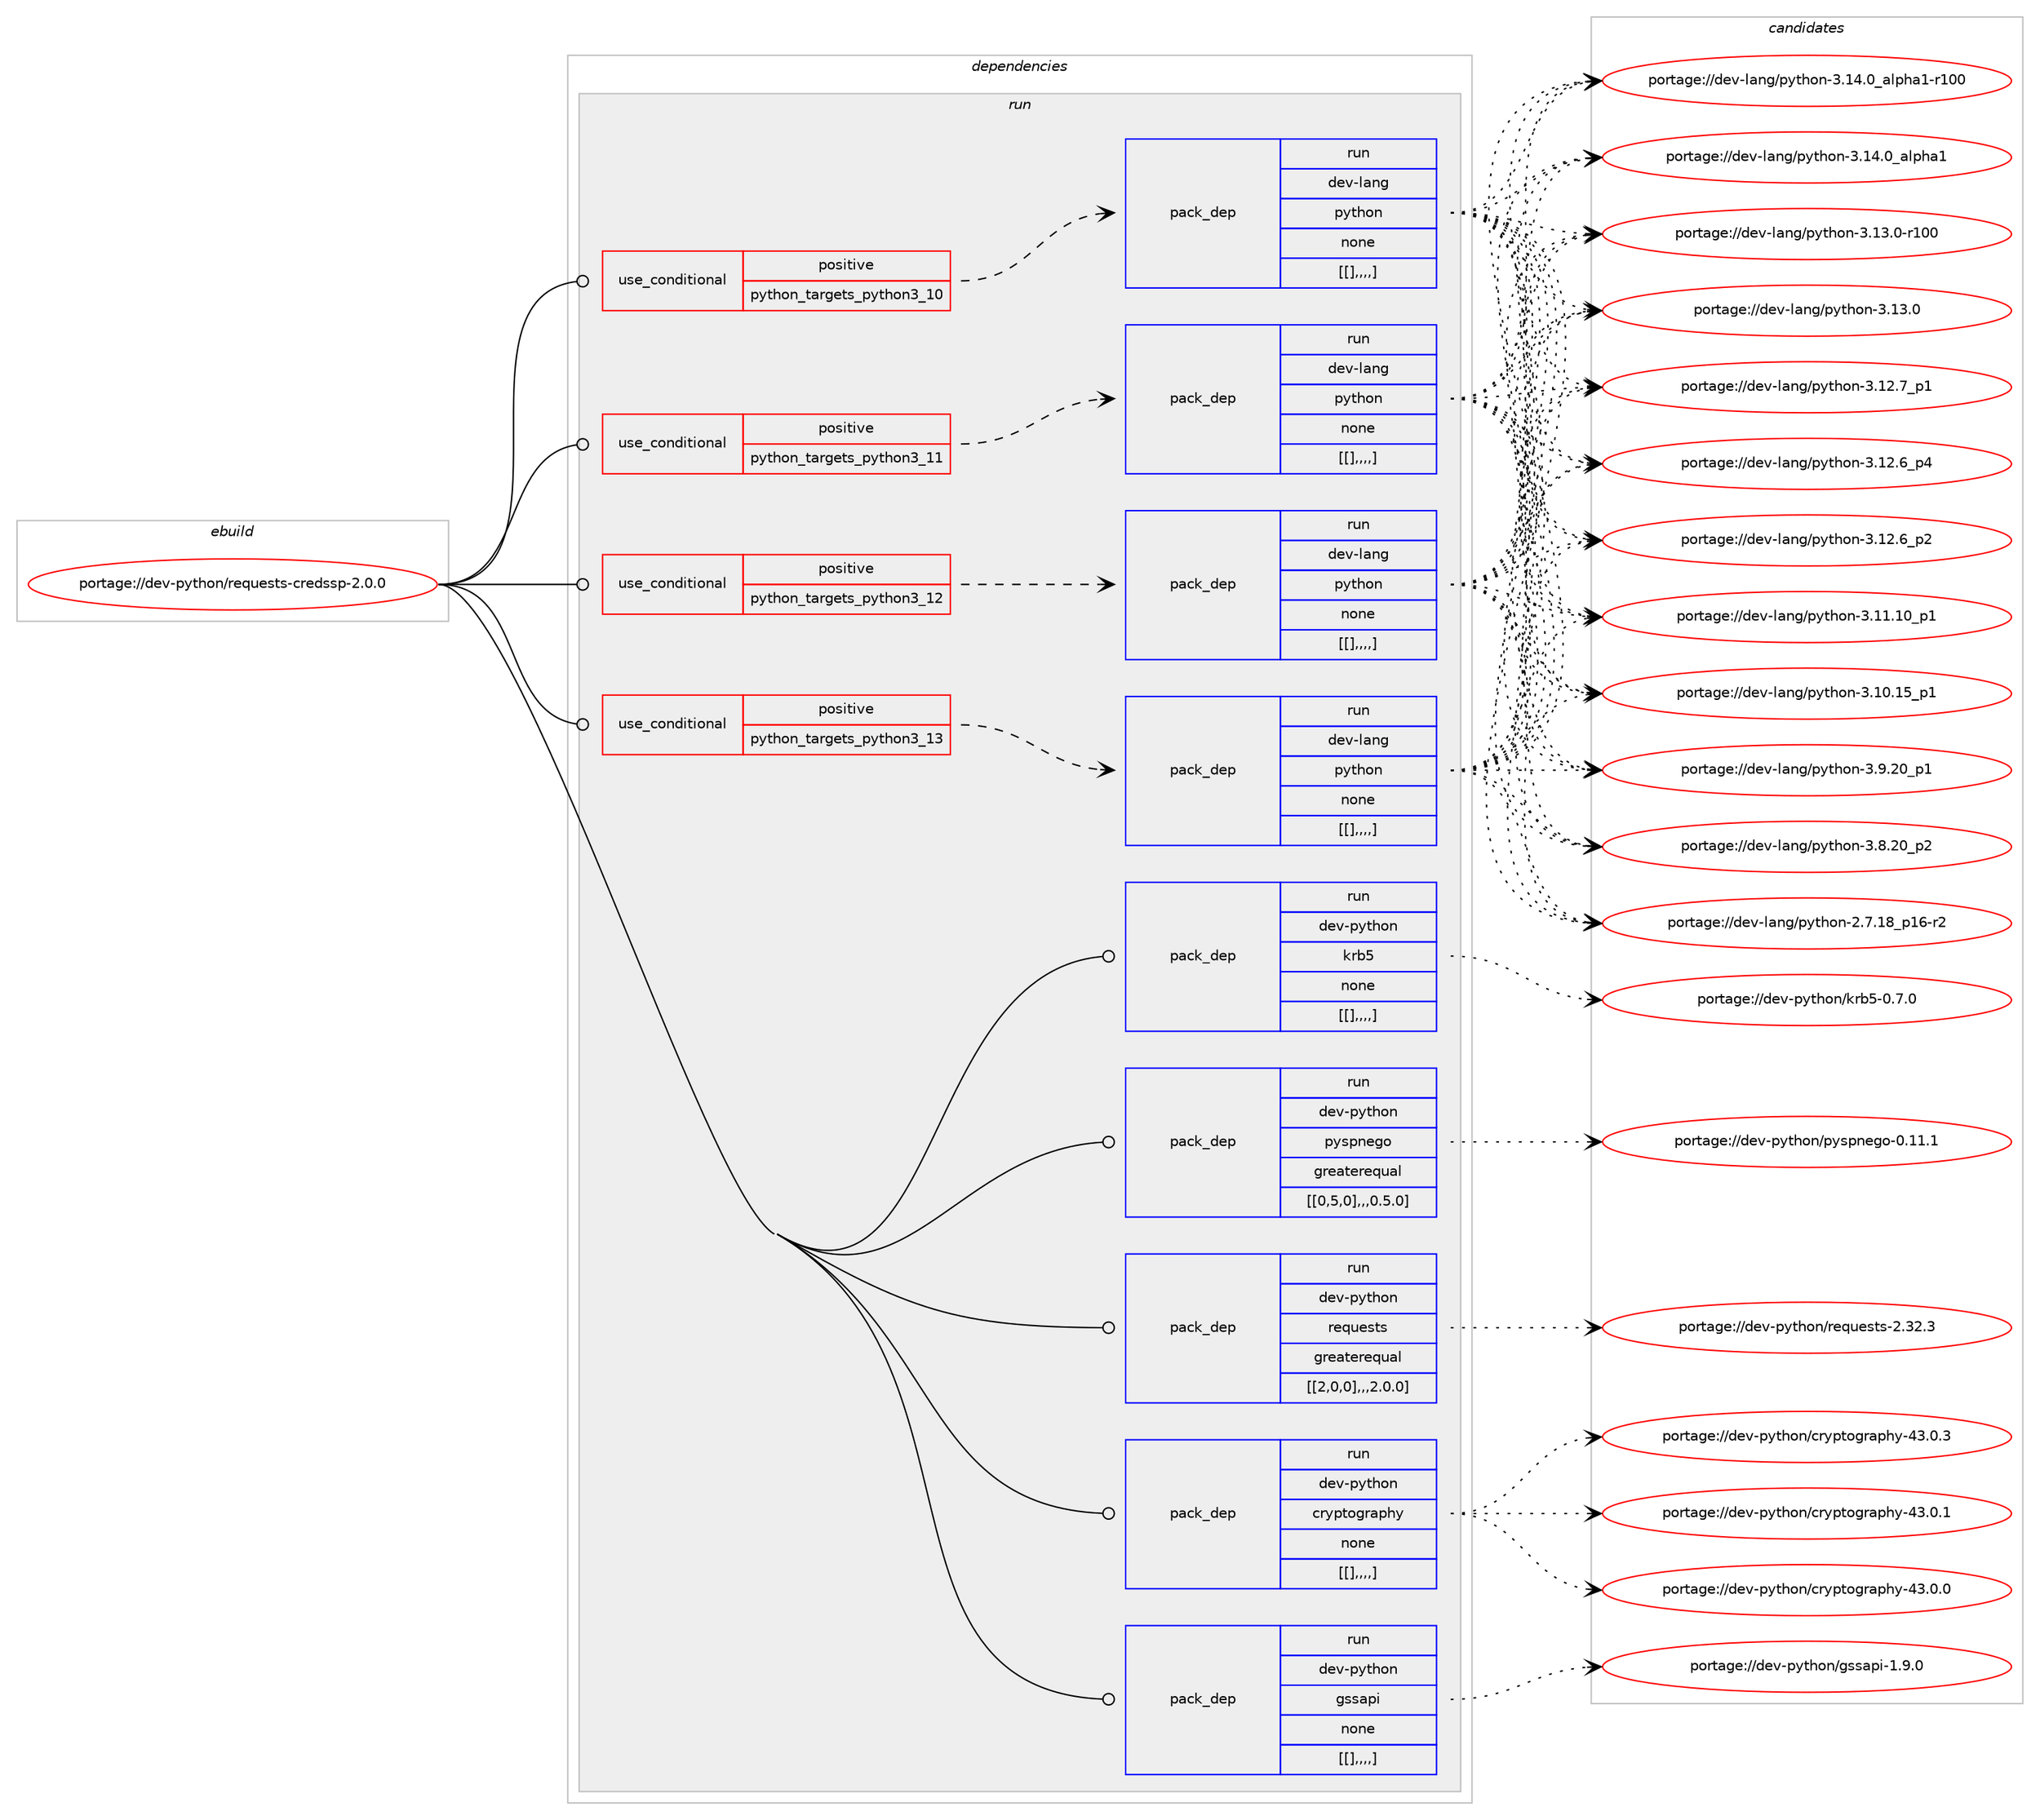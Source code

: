 digraph prolog {

# *************
# Graph options
# *************

newrank=true;
concentrate=true;
compound=true;
graph [rankdir=LR,fontname=Helvetica,fontsize=10,ranksep=1.5];#, ranksep=2.5, nodesep=0.2];
edge  [arrowhead=vee];
node  [fontname=Helvetica,fontsize=10];

# **********
# The ebuild
# **********

subgraph cluster_leftcol {
color=gray;
label=<<i>ebuild</i>>;
id [label="portage://dev-python/requests-credssp-2.0.0", color=red, width=4, href="../dev-python/requests-credssp-2.0.0.svg"];
}

# ****************
# The dependencies
# ****************

subgraph cluster_midcol {
color=gray;
label=<<i>dependencies</i>>;
subgraph cluster_compile {
fillcolor="#eeeeee";
style=filled;
label=<<i>compile</i>>;
}
subgraph cluster_compileandrun {
fillcolor="#eeeeee";
style=filled;
label=<<i>compile and run</i>>;
}
subgraph cluster_run {
fillcolor="#eeeeee";
style=filled;
label=<<i>run</i>>;
subgraph cond41732 {
dependency168654 [label=<<TABLE BORDER="0" CELLBORDER="1" CELLSPACING="0" CELLPADDING="4"><TR><TD ROWSPAN="3" CELLPADDING="10">use_conditional</TD></TR><TR><TD>positive</TD></TR><TR><TD>python_targets_python3_10</TD></TR></TABLE>>, shape=none, color=red];
subgraph pack125584 {
dependency168671 [label=<<TABLE BORDER="0" CELLBORDER="1" CELLSPACING="0" CELLPADDING="4" WIDTH="220"><TR><TD ROWSPAN="6" CELLPADDING="30">pack_dep</TD></TR><TR><TD WIDTH="110">run</TD></TR><TR><TD>dev-lang</TD></TR><TR><TD>python</TD></TR><TR><TD>none</TD></TR><TR><TD>[[],,,,]</TD></TR></TABLE>>, shape=none, color=blue];
}
dependency168654:e -> dependency168671:w [weight=20,style="dashed",arrowhead="vee"];
}
id:e -> dependency168654:w [weight=20,style="solid",arrowhead="odot"];
subgraph cond41755 {
dependency168730 [label=<<TABLE BORDER="0" CELLBORDER="1" CELLSPACING="0" CELLPADDING="4"><TR><TD ROWSPAN="3" CELLPADDING="10">use_conditional</TD></TR><TR><TD>positive</TD></TR><TR><TD>python_targets_python3_11</TD></TR></TABLE>>, shape=none, color=red];
subgraph pack125635 {
dependency168751 [label=<<TABLE BORDER="0" CELLBORDER="1" CELLSPACING="0" CELLPADDING="4" WIDTH="220"><TR><TD ROWSPAN="6" CELLPADDING="30">pack_dep</TD></TR><TR><TD WIDTH="110">run</TD></TR><TR><TD>dev-lang</TD></TR><TR><TD>python</TD></TR><TR><TD>none</TD></TR><TR><TD>[[],,,,]</TD></TR></TABLE>>, shape=none, color=blue];
}
dependency168730:e -> dependency168751:w [weight=20,style="dashed",arrowhead="vee"];
}
id:e -> dependency168730:w [weight=20,style="solid",arrowhead="odot"];
subgraph cond41785 {
dependency168790 [label=<<TABLE BORDER="0" CELLBORDER="1" CELLSPACING="0" CELLPADDING="4"><TR><TD ROWSPAN="3" CELLPADDING="10">use_conditional</TD></TR><TR><TD>positive</TD></TR><TR><TD>python_targets_python3_12</TD></TR></TABLE>>, shape=none, color=red];
subgraph pack125673 {
dependency168792 [label=<<TABLE BORDER="0" CELLBORDER="1" CELLSPACING="0" CELLPADDING="4" WIDTH="220"><TR><TD ROWSPAN="6" CELLPADDING="30">pack_dep</TD></TR><TR><TD WIDTH="110">run</TD></TR><TR><TD>dev-lang</TD></TR><TR><TD>python</TD></TR><TR><TD>none</TD></TR><TR><TD>[[],,,,]</TD></TR></TABLE>>, shape=none, color=blue];
}
dependency168790:e -> dependency168792:w [weight=20,style="dashed",arrowhead="vee"];
}
id:e -> dependency168790:w [weight=20,style="solid",arrowhead="odot"];
subgraph cond41789 {
dependency168797 [label=<<TABLE BORDER="0" CELLBORDER="1" CELLSPACING="0" CELLPADDING="4"><TR><TD ROWSPAN="3" CELLPADDING="10">use_conditional</TD></TR><TR><TD>positive</TD></TR><TR><TD>python_targets_python3_13</TD></TR></TABLE>>, shape=none, color=red];
subgraph pack125677 {
dependency168816 [label=<<TABLE BORDER="0" CELLBORDER="1" CELLSPACING="0" CELLPADDING="4" WIDTH="220"><TR><TD ROWSPAN="6" CELLPADDING="30">pack_dep</TD></TR><TR><TD WIDTH="110">run</TD></TR><TR><TD>dev-lang</TD></TR><TR><TD>python</TD></TR><TR><TD>none</TD></TR><TR><TD>[[],,,,]</TD></TR></TABLE>>, shape=none, color=blue];
}
dependency168797:e -> dependency168816:w [weight=20,style="dashed",arrowhead="vee"];
}
id:e -> dependency168797:w [weight=20,style="solid",arrowhead="odot"];
subgraph pack125699 {
dependency168859 [label=<<TABLE BORDER="0" CELLBORDER="1" CELLSPACING="0" CELLPADDING="4" WIDTH="220"><TR><TD ROWSPAN="6" CELLPADDING="30">pack_dep</TD></TR><TR><TD WIDTH="110">run</TD></TR><TR><TD>dev-python</TD></TR><TR><TD>cryptography</TD></TR><TR><TD>none</TD></TR><TR><TD>[[],,,,]</TD></TR></TABLE>>, shape=none, color=blue];
}
id:e -> dependency168859:w [weight=20,style="solid",arrowhead="odot"];
subgraph pack125765 {
dependency168947 [label=<<TABLE BORDER="0" CELLBORDER="1" CELLSPACING="0" CELLPADDING="4" WIDTH="220"><TR><TD ROWSPAN="6" CELLPADDING="30">pack_dep</TD></TR><TR><TD WIDTH="110">run</TD></TR><TR><TD>dev-python</TD></TR><TR><TD>gssapi</TD></TR><TR><TD>none</TD></TR><TR><TD>[[],,,,]</TD></TR></TABLE>>, shape=none, color=blue];
}
id:e -> dependency168947:w [weight=20,style="solid",arrowhead="odot"];
subgraph pack125785 {
dependency168983 [label=<<TABLE BORDER="0" CELLBORDER="1" CELLSPACING="0" CELLPADDING="4" WIDTH="220"><TR><TD ROWSPAN="6" CELLPADDING="30">pack_dep</TD></TR><TR><TD WIDTH="110">run</TD></TR><TR><TD>dev-python</TD></TR><TR><TD>krb5</TD></TR><TR><TD>none</TD></TR><TR><TD>[[],,,,]</TD></TR></TABLE>>, shape=none, color=blue];
}
id:e -> dependency168983:w [weight=20,style="solid",arrowhead="odot"];
subgraph pack125797 {
dependency168997 [label=<<TABLE BORDER="0" CELLBORDER="1" CELLSPACING="0" CELLPADDING="4" WIDTH="220"><TR><TD ROWSPAN="6" CELLPADDING="30">pack_dep</TD></TR><TR><TD WIDTH="110">run</TD></TR><TR><TD>dev-python</TD></TR><TR><TD>pyspnego</TD></TR><TR><TD>greaterequal</TD></TR><TR><TD>[[0,5,0],,,0.5.0]</TD></TR></TABLE>>, shape=none, color=blue];
}
id:e -> dependency168997:w [weight=20,style="solid",arrowhead="odot"];
subgraph pack125806 {
dependency169014 [label=<<TABLE BORDER="0" CELLBORDER="1" CELLSPACING="0" CELLPADDING="4" WIDTH="220"><TR><TD ROWSPAN="6" CELLPADDING="30">pack_dep</TD></TR><TR><TD WIDTH="110">run</TD></TR><TR><TD>dev-python</TD></TR><TR><TD>requests</TD></TR><TR><TD>greaterequal</TD></TR><TR><TD>[[2,0,0],,,2.0.0]</TD></TR></TABLE>>, shape=none, color=blue];
}
id:e -> dependency169014:w [weight=20,style="solid",arrowhead="odot"];
}
}

# **************
# The candidates
# **************

subgraph cluster_choices {
rank=same;
color=gray;
label=<<i>candidates</i>>;

subgraph choice125305 {
color=black;
nodesep=1;
choice100101118451089711010347112121116104111110455146495246489597108112104974945114494848 [label="portage://dev-lang/python-3.14.0_alpha1-r100", color=red, width=4,href="../dev-lang/python-3.14.0_alpha1-r100.svg"];
choice1001011184510897110103471121211161041111104551464952464895971081121049749 [label="portage://dev-lang/python-3.14.0_alpha1", color=red, width=4,href="../dev-lang/python-3.14.0_alpha1.svg"];
choice1001011184510897110103471121211161041111104551464951464845114494848 [label="portage://dev-lang/python-3.13.0-r100", color=red, width=4,href="../dev-lang/python-3.13.0-r100.svg"];
choice10010111845108971101034711212111610411111045514649514648 [label="portage://dev-lang/python-3.13.0", color=red, width=4,href="../dev-lang/python-3.13.0.svg"];
choice100101118451089711010347112121116104111110455146495046559511249 [label="portage://dev-lang/python-3.12.7_p1", color=red, width=4,href="../dev-lang/python-3.12.7_p1.svg"];
choice100101118451089711010347112121116104111110455146495046549511252 [label="portage://dev-lang/python-3.12.6_p4", color=red, width=4,href="../dev-lang/python-3.12.6_p4.svg"];
choice100101118451089711010347112121116104111110455146495046549511250 [label="portage://dev-lang/python-3.12.6_p2", color=red, width=4,href="../dev-lang/python-3.12.6_p2.svg"];
choice10010111845108971101034711212111610411111045514649494649489511249 [label="portage://dev-lang/python-3.11.10_p1", color=red, width=4,href="../dev-lang/python-3.11.10_p1.svg"];
choice10010111845108971101034711212111610411111045514649484649539511249 [label="portage://dev-lang/python-3.10.15_p1", color=red, width=4,href="../dev-lang/python-3.10.15_p1.svg"];
choice100101118451089711010347112121116104111110455146574650489511249 [label="portage://dev-lang/python-3.9.20_p1", color=red, width=4,href="../dev-lang/python-3.9.20_p1.svg"];
choice100101118451089711010347112121116104111110455146564650489511250 [label="portage://dev-lang/python-3.8.20_p2", color=red, width=4,href="../dev-lang/python-3.8.20_p2.svg"];
choice100101118451089711010347112121116104111110455046554649569511249544511450 [label="portage://dev-lang/python-2.7.18_p16-r2", color=red, width=4,href="../dev-lang/python-2.7.18_p16-r2.svg"];
dependency168671:e -> choice100101118451089711010347112121116104111110455146495246489597108112104974945114494848:w [style=dotted,weight="100"];
dependency168671:e -> choice1001011184510897110103471121211161041111104551464952464895971081121049749:w [style=dotted,weight="100"];
dependency168671:e -> choice1001011184510897110103471121211161041111104551464951464845114494848:w [style=dotted,weight="100"];
dependency168671:e -> choice10010111845108971101034711212111610411111045514649514648:w [style=dotted,weight="100"];
dependency168671:e -> choice100101118451089711010347112121116104111110455146495046559511249:w [style=dotted,weight="100"];
dependency168671:e -> choice100101118451089711010347112121116104111110455146495046549511252:w [style=dotted,weight="100"];
dependency168671:e -> choice100101118451089711010347112121116104111110455146495046549511250:w [style=dotted,weight="100"];
dependency168671:e -> choice10010111845108971101034711212111610411111045514649494649489511249:w [style=dotted,weight="100"];
dependency168671:e -> choice10010111845108971101034711212111610411111045514649484649539511249:w [style=dotted,weight="100"];
dependency168671:e -> choice100101118451089711010347112121116104111110455146574650489511249:w [style=dotted,weight="100"];
dependency168671:e -> choice100101118451089711010347112121116104111110455146564650489511250:w [style=dotted,weight="100"];
dependency168671:e -> choice100101118451089711010347112121116104111110455046554649569511249544511450:w [style=dotted,weight="100"];
}
subgraph choice125315 {
color=black;
nodesep=1;
choice100101118451089711010347112121116104111110455146495246489597108112104974945114494848 [label="portage://dev-lang/python-3.14.0_alpha1-r100", color=red, width=4,href="../dev-lang/python-3.14.0_alpha1-r100.svg"];
choice1001011184510897110103471121211161041111104551464952464895971081121049749 [label="portage://dev-lang/python-3.14.0_alpha1", color=red, width=4,href="../dev-lang/python-3.14.0_alpha1.svg"];
choice1001011184510897110103471121211161041111104551464951464845114494848 [label="portage://dev-lang/python-3.13.0-r100", color=red, width=4,href="../dev-lang/python-3.13.0-r100.svg"];
choice10010111845108971101034711212111610411111045514649514648 [label="portage://dev-lang/python-3.13.0", color=red, width=4,href="../dev-lang/python-3.13.0.svg"];
choice100101118451089711010347112121116104111110455146495046559511249 [label="portage://dev-lang/python-3.12.7_p1", color=red, width=4,href="../dev-lang/python-3.12.7_p1.svg"];
choice100101118451089711010347112121116104111110455146495046549511252 [label="portage://dev-lang/python-3.12.6_p4", color=red, width=4,href="../dev-lang/python-3.12.6_p4.svg"];
choice100101118451089711010347112121116104111110455146495046549511250 [label="portage://dev-lang/python-3.12.6_p2", color=red, width=4,href="../dev-lang/python-3.12.6_p2.svg"];
choice10010111845108971101034711212111610411111045514649494649489511249 [label="portage://dev-lang/python-3.11.10_p1", color=red, width=4,href="../dev-lang/python-3.11.10_p1.svg"];
choice10010111845108971101034711212111610411111045514649484649539511249 [label="portage://dev-lang/python-3.10.15_p1", color=red, width=4,href="../dev-lang/python-3.10.15_p1.svg"];
choice100101118451089711010347112121116104111110455146574650489511249 [label="portage://dev-lang/python-3.9.20_p1", color=red, width=4,href="../dev-lang/python-3.9.20_p1.svg"];
choice100101118451089711010347112121116104111110455146564650489511250 [label="portage://dev-lang/python-3.8.20_p2", color=red, width=4,href="../dev-lang/python-3.8.20_p2.svg"];
choice100101118451089711010347112121116104111110455046554649569511249544511450 [label="portage://dev-lang/python-2.7.18_p16-r2", color=red, width=4,href="../dev-lang/python-2.7.18_p16-r2.svg"];
dependency168751:e -> choice100101118451089711010347112121116104111110455146495246489597108112104974945114494848:w [style=dotted,weight="100"];
dependency168751:e -> choice1001011184510897110103471121211161041111104551464952464895971081121049749:w [style=dotted,weight="100"];
dependency168751:e -> choice1001011184510897110103471121211161041111104551464951464845114494848:w [style=dotted,weight="100"];
dependency168751:e -> choice10010111845108971101034711212111610411111045514649514648:w [style=dotted,weight="100"];
dependency168751:e -> choice100101118451089711010347112121116104111110455146495046559511249:w [style=dotted,weight="100"];
dependency168751:e -> choice100101118451089711010347112121116104111110455146495046549511252:w [style=dotted,weight="100"];
dependency168751:e -> choice100101118451089711010347112121116104111110455146495046549511250:w [style=dotted,weight="100"];
dependency168751:e -> choice10010111845108971101034711212111610411111045514649494649489511249:w [style=dotted,weight="100"];
dependency168751:e -> choice10010111845108971101034711212111610411111045514649484649539511249:w [style=dotted,weight="100"];
dependency168751:e -> choice100101118451089711010347112121116104111110455146574650489511249:w [style=dotted,weight="100"];
dependency168751:e -> choice100101118451089711010347112121116104111110455146564650489511250:w [style=dotted,weight="100"];
dependency168751:e -> choice100101118451089711010347112121116104111110455046554649569511249544511450:w [style=dotted,weight="100"];
}
subgraph choice125327 {
color=black;
nodesep=1;
choice100101118451089711010347112121116104111110455146495246489597108112104974945114494848 [label="portage://dev-lang/python-3.14.0_alpha1-r100", color=red, width=4,href="../dev-lang/python-3.14.0_alpha1-r100.svg"];
choice1001011184510897110103471121211161041111104551464952464895971081121049749 [label="portage://dev-lang/python-3.14.0_alpha1", color=red, width=4,href="../dev-lang/python-3.14.0_alpha1.svg"];
choice1001011184510897110103471121211161041111104551464951464845114494848 [label="portage://dev-lang/python-3.13.0-r100", color=red, width=4,href="../dev-lang/python-3.13.0-r100.svg"];
choice10010111845108971101034711212111610411111045514649514648 [label="portage://dev-lang/python-3.13.0", color=red, width=4,href="../dev-lang/python-3.13.0.svg"];
choice100101118451089711010347112121116104111110455146495046559511249 [label="portage://dev-lang/python-3.12.7_p1", color=red, width=4,href="../dev-lang/python-3.12.7_p1.svg"];
choice100101118451089711010347112121116104111110455146495046549511252 [label="portage://dev-lang/python-3.12.6_p4", color=red, width=4,href="../dev-lang/python-3.12.6_p4.svg"];
choice100101118451089711010347112121116104111110455146495046549511250 [label="portage://dev-lang/python-3.12.6_p2", color=red, width=4,href="../dev-lang/python-3.12.6_p2.svg"];
choice10010111845108971101034711212111610411111045514649494649489511249 [label="portage://dev-lang/python-3.11.10_p1", color=red, width=4,href="../dev-lang/python-3.11.10_p1.svg"];
choice10010111845108971101034711212111610411111045514649484649539511249 [label="portage://dev-lang/python-3.10.15_p1", color=red, width=4,href="../dev-lang/python-3.10.15_p1.svg"];
choice100101118451089711010347112121116104111110455146574650489511249 [label="portage://dev-lang/python-3.9.20_p1", color=red, width=4,href="../dev-lang/python-3.9.20_p1.svg"];
choice100101118451089711010347112121116104111110455146564650489511250 [label="portage://dev-lang/python-3.8.20_p2", color=red, width=4,href="../dev-lang/python-3.8.20_p2.svg"];
choice100101118451089711010347112121116104111110455046554649569511249544511450 [label="portage://dev-lang/python-2.7.18_p16-r2", color=red, width=4,href="../dev-lang/python-2.7.18_p16-r2.svg"];
dependency168792:e -> choice100101118451089711010347112121116104111110455146495246489597108112104974945114494848:w [style=dotted,weight="100"];
dependency168792:e -> choice1001011184510897110103471121211161041111104551464952464895971081121049749:w [style=dotted,weight="100"];
dependency168792:e -> choice1001011184510897110103471121211161041111104551464951464845114494848:w [style=dotted,weight="100"];
dependency168792:e -> choice10010111845108971101034711212111610411111045514649514648:w [style=dotted,weight="100"];
dependency168792:e -> choice100101118451089711010347112121116104111110455146495046559511249:w [style=dotted,weight="100"];
dependency168792:e -> choice100101118451089711010347112121116104111110455146495046549511252:w [style=dotted,weight="100"];
dependency168792:e -> choice100101118451089711010347112121116104111110455146495046549511250:w [style=dotted,weight="100"];
dependency168792:e -> choice10010111845108971101034711212111610411111045514649494649489511249:w [style=dotted,weight="100"];
dependency168792:e -> choice10010111845108971101034711212111610411111045514649484649539511249:w [style=dotted,weight="100"];
dependency168792:e -> choice100101118451089711010347112121116104111110455146574650489511249:w [style=dotted,weight="100"];
dependency168792:e -> choice100101118451089711010347112121116104111110455146564650489511250:w [style=dotted,weight="100"];
dependency168792:e -> choice100101118451089711010347112121116104111110455046554649569511249544511450:w [style=dotted,weight="100"];
}
subgraph choice125333 {
color=black;
nodesep=1;
choice100101118451089711010347112121116104111110455146495246489597108112104974945114494848 [label="portage://dev-lang/python-3.14.0_alpha1-r100", color=red, width=4,href="../dev-lang/python-3.14.0_alpha1-r100.svg"];
choice1001011184510897110103471121211161041111104551464952464895971081121049749 [label="portage://dev-lang/python-3.14.0_alpha1", color=red, width=4,href="../dev-lang/python-3.14.0_alpha1.svg"];
choice1001011184510897110103471121211161041111104551464951464845114494848 [label="portage://dev-lang/python-3.13.0-r100", color=red, width=4,href="../dev-lang/python-3.13.0-r100.svg"];
choice10010111845108971101034711212111610411111045514649514648 [label="portage://dev-lang/python-3.13.0", color=red, width=4,href="../dev-lang/python-3.13.0.svg"];
choice100101118451089711010347112121116104111110455146495046559511249 [label="portage://dev-lang/python-3.12.7_p1", color=red, width=4,href="../dev-lang/python-3.12.7_p1.svg"];
choice100101118451089711010347112121116104111110455146495046549511252 [label="portage://dev-lang/python-3.12.6_p4", color=red, width=4,href="../dev-lang/python-3.12.6_p4.svg"];
choice100101118451089711010347112121116104111110455146495046549511250 [label="portage://dev-lang/python-3.12.6_p2", color=red, width=4,href="../dev-lang/python-3.12.6_p2.svg"];
choice10010111845108971101034711212111610411111045514649494649489511249 [label="portage://dev-lang/python-3.11.10_p1", color=red, width=4,href="../dev-lang/python-3.11.10_p1.svg"];
choice10010111845108971101034711212111610411111045514649484649539511249 [label="portage://dev-lang/python-3.10.15_p1", color=red, width=4,href="../dev-lang/python-3.10.15_p1.svg"];
choice100101118451089711010347112121116104111110455146574650489511249 [label="portage://dev-lang/python-3.9.20_p1", color=red, width=4,href="../dev-lang/python-3.9.20_p1.svg"];
choice100101118451089711010347112121116104111110455146564650489511250 [label="portage://dev-lang/python-3.8.20_p2", color=red, width=4,href="../dev-lang/python-3.8.20_p2.svg"];
choice100101118451089711010347112121116104111110455046554649569511249544511450 [label="portage://dev-lang/python-2.7.18_p16-r2", color=red, width=4,href="../dev-lang/python-2.7.18_p16-r2.svg"];
dependency168816:e -> choice100101118451089711010347112121116104111110455146495246489597108112104974945114494848:w [style=dotted,weight="100"];
dependency168816:e -> choice1001011184510897110103471121211161041111104551464952464895971081121049749:w [style=dotted,weight="100"];
dependency168816:e -> choice1001011184510897110103471121211161041111104551464951464845114494848:w [style=dotted,weight="100"];
dependency168816:e -> choice10010111845108971101034711212111610411111045514649514648:w [style=dotted,weight="100"];
dependency168816:e -> choice100101118451089711010347112121116104111110455146495046559511249:w [style=dotted,weight="100"];
dependency168816:e -> choice100101118451089711010347112121116104111110455146495046549511252:w [style=dotted,weight="100"];
dependency168816:e -> choice100101118451089711010347112121116104111110455146495046549511250:w [style=dotted,weight="100"];
dependency168816:e -> choice10010111845108971101034711212111610411111045514649494649489511249:w [style=dotted,weight="100"];
dependency168816:e -> choice10010111845108971101034711212111610411111045514649484649539511249:w [style=dotted,weight="100"];
dependency168816:e -> choice100101118451089711010347112121116104111110455146574650489511249:w [style=dotted,weight="100"];
dependency168816:e -> choice100101118451089711010347112121116104111110455146564650489511250:w [style=dotted,weight="100"];
dependency168816:e -> choice100101118451089711010347112121116104111110455046554649569511249544511450:w [style=dotted,weight="100"];
}
subgraph choice125339 {
color=black;
nodesep=1;
choice1001011184511212111610411111047991141211121161111031149711210412145525146484651 [label="portage://dev-python/cryptography-43.0.3", color=red, width=4,href="../dev-python/cryptography-43.0.3.svg"];
choice1001011184511212111610411111047991141211121161111031149711210412145525146484649 [label="portage://dev-python/cryptography-43.0.1", color=red, width=4,href="../dev-python/cryptography-43.0.1.svg"];
choice1001011184511212111610411111047991141211121161111031149711210412145525146484648 [label="portage://dev-python/cryptography-43.0.0", color=red, width=4,href="../dev-python/cryptography-43.0.0.svg"];
dependency168859:e -> choice1001011184511212111610411111047991141211121161111031149711210412145525146484651:w [style=dotted,weight="100"];
dependency168859:e -> choice1001011184511212111610411111047991141211121161111031149711210412145525146484649:w [style=dotted,weight="100"];
dependency168859:e -> choice1001011184511212111610411111047991141211121161111031149711210412145525146484648:w [style=dotted,weight="100"];
}
subgraph choice125372 {
color=black;
nodesep=1;
choice100101118451121211161041111104710311511597112105454946574648 [label="portage://dev-python/gssapi-1.9.0", color=red, width=4,href="../dev-python/gssapi-1.9.0.svg"];
dependency168947:e -> choice100101118451121211161041111104710311511597112105454946574648:w [style=dotted,weight="100"];
}
subgraph choice125374 {
color=black;
nodesep=1;
choice10010111845112121116104111110471071149853454846554648 [label="portage://dev-python/krb5-0.7.0", color=red, width=4,href="../dev-python/krb5-0.7.0.svg"];
dependency168983:e -> choice10010111845112121116104111110471071149853454846554648:w [style=dotted,weight="100"];
}
subgraph choice125385 {
color=black;
nodesep=1;
choice100101118451121211161041111104711212111511211010110311145484649494649 [label="portage://dev-python/pyspnego-0.11.1", color=red, width=4,href="../dev-python/pyspnego-0.11.1.svg"];
dependency168997:e -> choice100101118451121211161041111104711212111511211010110311145484649494649:w [style=dotted,weight="100"];
}
subgraph choice125387 {
color=black;
nodesep=1;
choice100101118451121211161041111104711410111311710111511611545504651504651 [label="portage://dev-python/requests-2.32.3", color=red, width=4,href="../dev-python/requests-2.32.3.svg"];
dependency169014:e -> choice100101118451121211161041111104711410111311710111511611545504651504651:w [style=dotted,weight="100"];
}
}

}
